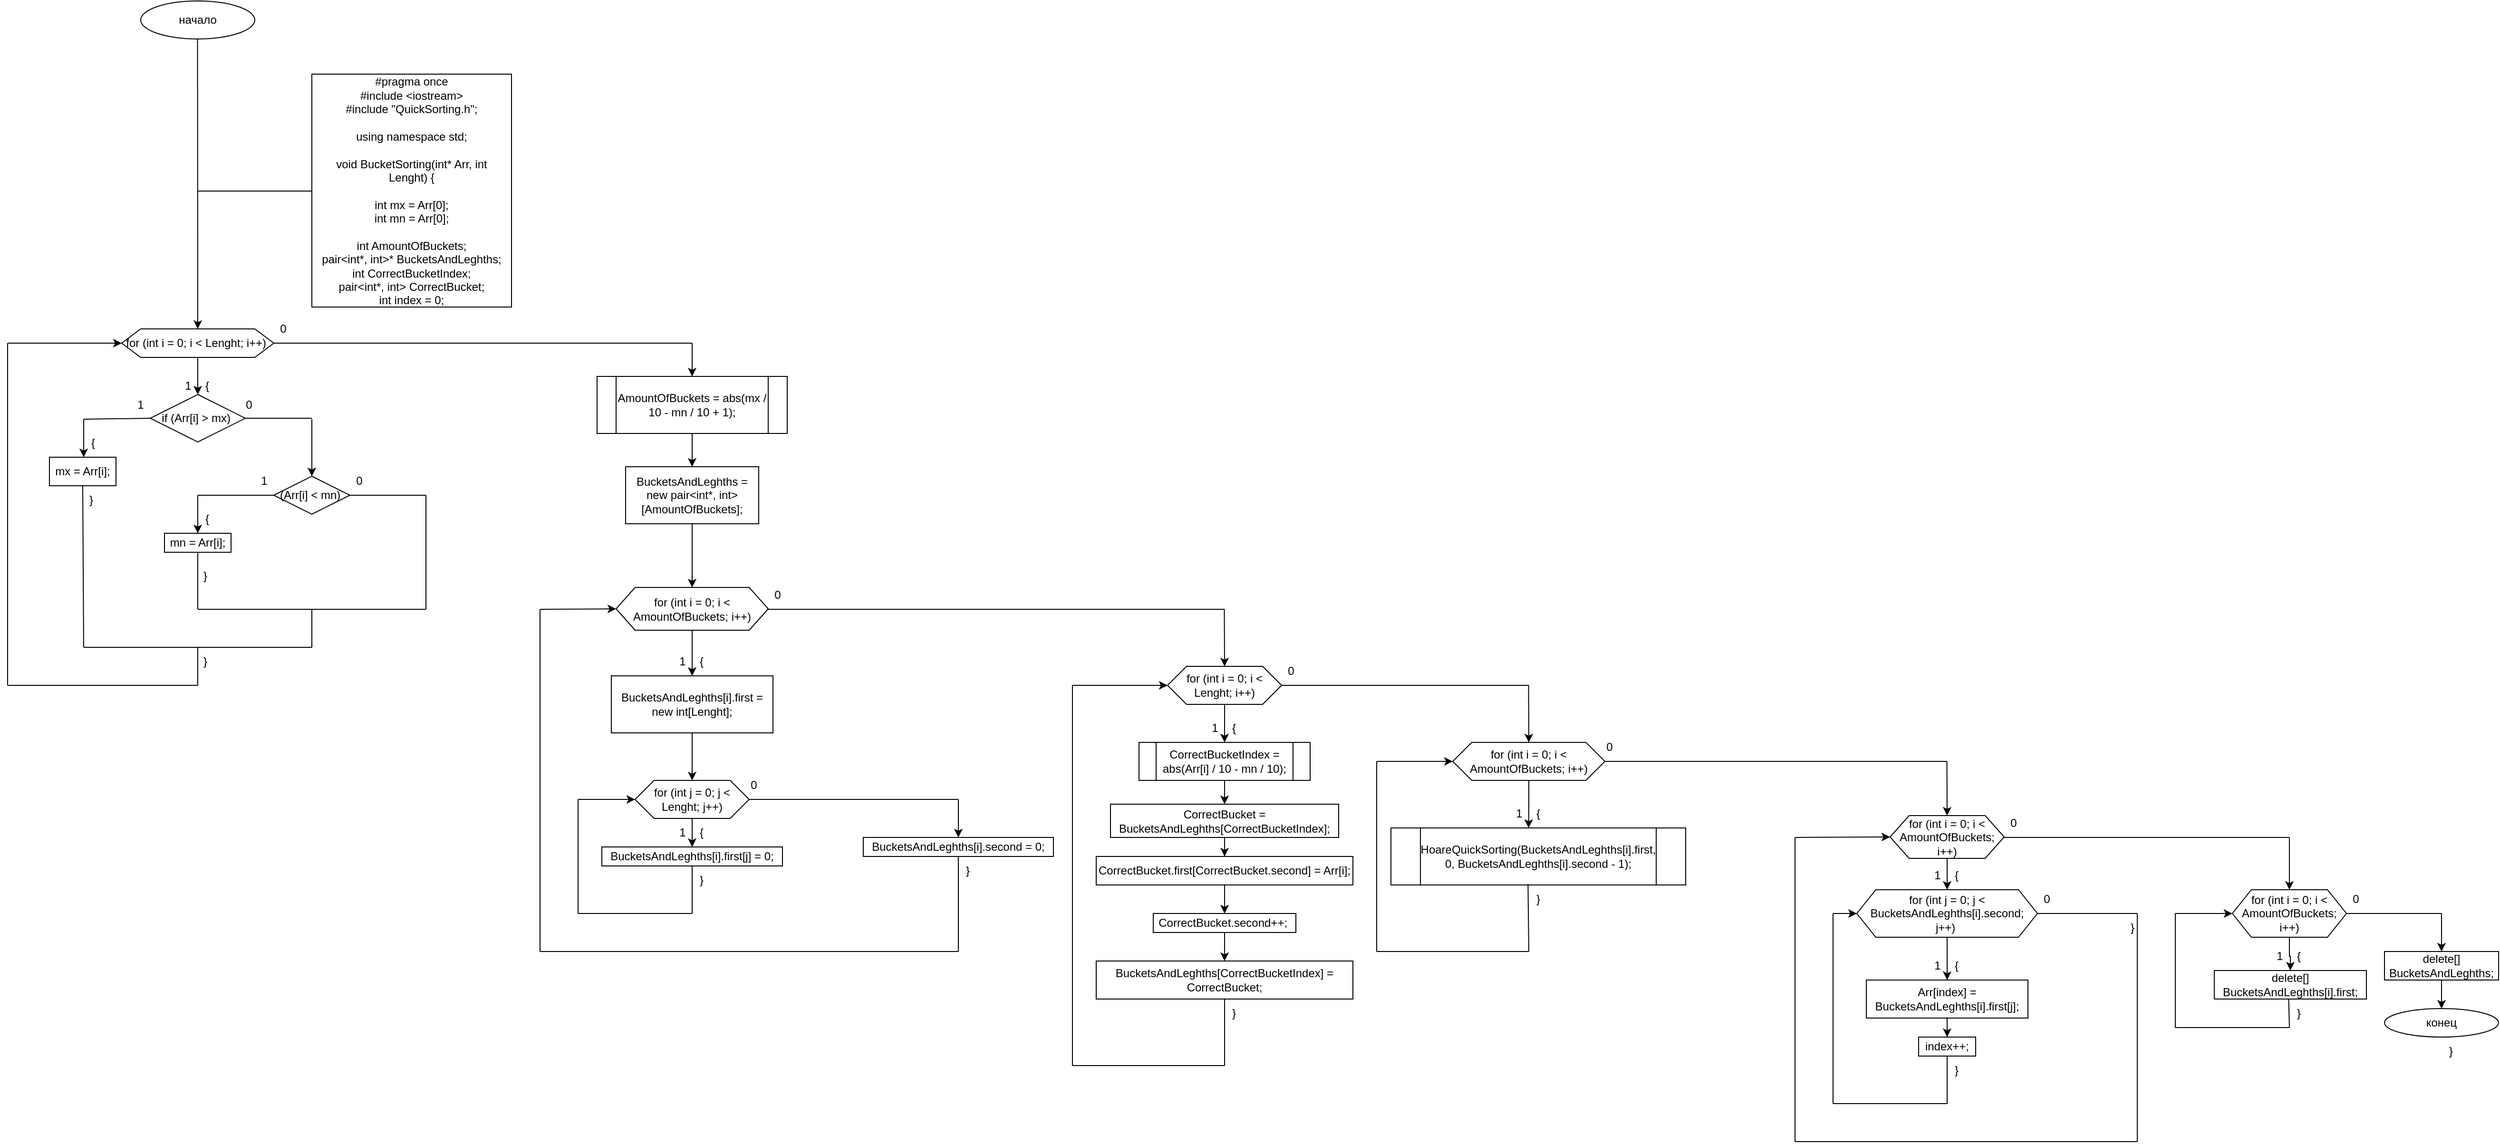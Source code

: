 <mxfile version="24.0.4" type="device">
  <diagram name="Страница — 1" id="eAEhSKOZmVu0QQBtngn9">
    <mxGraphModel dx="1687" dy="993" grid="1" gridSize="10" guides="1" tooltips="1" connect="1" arrows="1" fold="1" page="1" pageScale="1" pageWidth="827" pageHeight="1169" math="0" shadow="0">
      <root>
        <mxCell id="0" />
        <mxCell id="1" parent="0" />
        <mxCell id="H-Uxaujs8YJfxCwx9NnW-1" value="начало" style="ellipse;whiteSpace=wrap;html=1;" vertex="1" parent="1">
          <mxGeometry x="300" width="120" height="40" as="geometry" />
        </mxCell>
        <mxCell id="H-Uxaujs8YJfxCwx9NnW-2" value="" style="endArrow=classic;html=1;rounded=0;entryX=0.5;entryY=0;entryDx=0;entryDy=0;" edge="1" parent="1" target="H-Uxaujs8YJfxCwx9NnW-5">
          <mxGeometry width="50" height="50" relative="1" as="geometry">
            <mxPoint x="359.76" y="40" as="sourcePoint" />
            <mxPoint x="360" y="360" as="targetPoint" />
          </mxGeometry>
        </mxCell>
        <mxCell id="H-Uxaujs8YJfxCwx9NnW-3" value="" style="endArrow=none;html=1;rounded=0;" edge="1" parent="1">
          <mxGeometry width="50" height="50" relative="1" as="geometry">
            <mxPoint x="360" y="200" as="sourcePoint" />
            <mxPoint x="480" y="200" as="targetPoint" />
          </mxGeometry>
        </mxCell>
        <mxCell id="H-Uxaujs8YJfxCwx9NnW-4" value="&lt;div&gt;#pragma once&lt;/div&gt;&lt;div&gt;#include &amp;lt;iostream&amp;gt;&lt;/div&gt;&lt;div&gt;#include &quot;QuickSorting.h&quot;;&lt;/div&gt;&lt;div&gt;&lt;br&gt;&lt;/div&gt;&lt;div&gt;using namespace std;&lt;/div&gt;&lt;div&gt;&lt;br&gt;&lt;/div&gt;&lt;div&gt;&lt;div&gt;void BucketSorting(int* Arr, int Lenght)&amp;nbsp;&lt;span style=&quot;background-color: initial;&quot;&gt;{&lt;/span&gt;&lt;/div&gt;&lt;/div&gt;&lt;div&gt;&lt;span style=&quot;background-color: initial;&quot;&gt;&lt;br&gt;&lt;/span&gt;&lt;/div&gt;&lt;div&gt;&lt;div&gt;int mx = Arr[0];&lt;/div&gt;&lt;div&gt;&lt;span style=&quot;white-space: normal;&quot;&gt;int mn = Arr[0];&lt;/span&gt;&lt;/div&gt;&lt;/div&gt;&lt;div&gt;&lt;span style=&quot;white-space: normal;&quot;&gt;&lt;br&gt;&lt;/span&gt;&lt;/div&gt;&lt;div&gt;int AmountOfBuckets;&lt;br&gt;&lt;/div&gt;&lt;div&gt;pair&amp;lt;int*, int&amp;gt;* BucketsAndLeghths;&lt;br&gt;&lt;/div&gt;&lt;div&gt;int CorrectBucketIndex;&lt;br&gt;&lt;/div&gt;&lt;div&gt;pair&amp;lt;int*, int&amp;gt; CorrectBucket;&lt;br&gt;&lt;/div&gt;&lt;div&gt;int index = 0;&lt;br&gt;&lt;/div&gt;" style="rounded=0;whiteSpace=wrap;html=1;" vertex="1" parent="1">
          <mxGeometry x="480" y="77" width="210" height="245" as="geometry" />
        </mxCell>
        <mxCell id="H-Uxaujs8YJfxCwx9NnW-7" style="edgeStyle=orthogonalEdgeStyle;rounded=0;orthogonalLoop=1;jettySize=auto;html=1;entryX=0.5;entryY=0;entryDx=0;entryDy=0;" edge="1" parent="1" source="H-Uxaujs8YJfxCwx9NnW-5" target="H-Uxaujs8YJfxCwx9NnW-6">
          <mxGeometry relative="1" as="geometry" />
        </mxCell>
        <mxCell id="H-Uxaujs8YJfxCwx9NnW-5" value="for (int i = 0; i &amp;lt; Lenght; i++)&amp;nbsp;" style="shape=hexagon;perimeter=hexagonPerimeter2;whiteSpace=wrap;html=1;fixedSize=1;" vertex="1" parent="1">
          <mxGeometry x="280" y="345" width="160" height="30" as="geometry" />
        </mxCell>
        <mxCell id="H-Uxaujs8YJfxCwx9NnW-6" value="if (Arr[i] &amp;gt; mx)&amp;nbsp;" style="rhombus;whiteSpace=wrap;html=1;" vertex="1" parent="1">
          <mxGeometry x="310" y="414" width="100" height="50" as="geometry" />
        </mxCell>
        <mxCell id="H-Uxaujs8YJfxCwx9NnW-8" value="" style="endArrow=none;html=1;rounded=0;entryX=0;entryY=0.5;entryDx=0;entryDy=0;" edge="1" parent="1" target="H-Uxaujs8YJfxCwx9NnW-6">
          <mxGeometry width="50" height="50" relative="1" as="geometry">
            <mxPoint x="240" y="440" as="sourcePoint" />
            <mxPoint x="290" y="390" as="targetPoint" />
          </mxGeometry>
        </mxCell>
        <mxCell id="H-Uxaujs8YJfxCwx9NnW-9" value="1" style="text;html=1;align=center;verticalAlign=middle;whiteSpace=wrap;rounded=0;" vertex="1" parent="1">
          <mxGeometry x="290" y="410" width="20" height="30" as="geometry" />
        </mxCell>
        <mxCell id="H-Uxaujs8YJfxCwx9NnW-10" value="" style="endArrow=classic;html=1;rounded=0;" edge="1" parent="1">
          <mxGeometry width="50" height="50" relative="1" as="geometry">
            <mxPoint x="240" y="440" as="sourcePoint" />
            <mxPoint x="240" y="480" as="targetPoint" />
          </mxGeometry>
        </mxCell>
        <mxCell id="H-Uxaujs8YJfxCwx9NnW-11" value="mx = Arr[i];" style="rounded=0;whiteSpace=wrap;html=1;" vertex="1" parent="1">
          <mxGeometry x="204" y="480" width="70" height="30" as="geometry" />
        </mxCell>
        <mxCell id="H-Uxaujs8YJfxCwx9NnW-13" value="1" style="text;html=1;align=center;verticalAlign=middle;whiteSpace=wrap;rounded=0;" vertex="1" parent="1">
          <mxGeometry x="340" y="390" width="20" height="30" as="geometry" />
        </mxCell>
        <mxCell id="H-Uxaujs8YJfxCwx9NnW-14" value="{" style="text;html=1;align=center;verticalAlign=middle;whiteSpace=wrap;rounded=0;" vertex="1" parent="1">
          <mxGeometry x="360" y="390" width="20" height="30" as="geometry" />
        </mxCell>
        <mxCell id="H-Uxaujs8YJfxCwx9NnW-15" value="" style="endArrow=none;html=1;rounded=0;" edge="1" parent="1">
          <mxGeometry width="50" height="50" relative="1" as="geometry">
            <mxPoint x="410" y="439" as="sourcePoint" />
            <mxPoint x="480" y="439" as="targetPoint" />
          </mxGeometry>
        </mxCell>
        <mxCell id="H-Uxaujs8YJfxCwx9NnW-16" value="0" style="text;html=1;align=center;verticalAlign=middle;whiteSpace=wrap;rounded=0;" vertex="1" parent="1">
          <mxGeometry x="404" y="410" width="20" height="30" as="geometry" />
        </mxCell>
        <mxCell id="H-Uxaujs8YJfxCwx9NnW-17" value="" style="endArrow=classic;html=1;rounded=0;entryX=0.5;entryY=0;entryDx=0;entryDy=0;" edge="1" parent="1" target="H-Uxaujs8YJfxCwx9NnW-18">
          <mxGeometry width="50" height="50" relative="1" as="geometry">
            <mxPoint x="480" y="440" as="sourcePoint" />
            <mxPoint x="480" y="480" as="targetPoint" />
          </mxGeometry>
        </mxCell>
        <mxCell id="H-Uxaujs8YJfxCwx9NnW-18" value="(Arr[i] &amp;lt; mn)&amp;nbsp;" style="rhombus;whiteSpace=wrap;html=1;" vertex="1" parent="1">
          <mxGeometry x="440" y="500" width="80" height="40" as="geometry" />
        </mxCell>
        <mxCell id="H-Uxaujs8YJfxCwx9NnW-19" value="" style="endArrow=none;html=1;rounded=0;entryX=0;entryY=0.5;entryDx=0;entryDy=0;" edge="1" parent="1" target="H-Uxaujs8YJfxCwx9NnW-18">
          <mxGeometry width="50" height="50" relative="1" as="geometry">
            <mxPoint x="360" y="520" as="sourcePoint" />
            <mxPoint x="410" y="470" as="targetPoint" />
          </mxGeometry>
        </mxCell>
        <mxCell id="H-Uxaujs8YJfxCwx9NnW-20" value="1" style="text;html=1;align=center;verticalAlign=middle;whiteSpace=wrap;rounded=0;" vertex="1" parent="1">
          <mxGeometry x="420" y="490" width="20" height="30" as="geometry" />
        </mxCell>
        <mxCell id="H-Uxaujs8YJfxCwx9NnW-21" value="" style="endArrow=classic;html=1;rounded=0;" edge="1" parent="1">
          <mxGeometry width="50" height="50" relative="1" as="geometry">
            <mxPoint x="360" y="520" as="sourcePoint" />
            <mxPoint x="360" y="560" as="targetPoint" />
          </mxGeometry>
        </mxCell>
        <mxCell id="H-Uxaujs8YJfxCwx9NnW-22" value="mn = Arr[i];" style="rounded=0;whiteSpace=wrap;html=1;" vertex="1" parent="1">
          <mxGeometry x="325" y="560" width="70" height="20" as="geometry" />
        </mxCell>
        <mxCell id="H-Uxaujs8YJfxCwx9NnW-23" value="" style="endArrow=none;html=1;rounded=0;" edge="1" parent="1">
          <mxGeometry width="50" height="50" relative="1" as="geometry">
            <mxPoint x="520" y="520" as="sourcePoint" />
            <mxPoint x="600" y="520" as="targetPoint" />
          </mxGeometry>
        </mxCell>
        <mxCell id="H-Uxaujs8YJfxCwx9NnW-24" value="0" style="text;html=1;align=center;verticalAlign=middle;whiteSpace=wrap;rounded=0;" vertex="1" parent="1">
          <mxGeometry x="520" y="490" width="20" height="30" as="geometry" />
        </mxCell>
        <mxCell id="H-Uxaujs8YJfxCwx9NnW-26" value="" style="endArrow=none;html=1;rounded=0;entryX=0.5;entryY=1;entryDx=0;entryDy=0;" edge="1" parent="1" target="H-Uxaujs8YJfxCwx9NnW-22">
          <mxGeometry width="50" height="50" relative="1" as="geometry">
            <mxPoint x="360" y="640" as="sourcePoint" />
            <mxPoint x="410" y="590" as="targetPoint" />
          </mxGeometry>
        </mxCell>
        <mxCell id="H-Uxaujs8YJfxCwx9NnW-27" value="" style="endArrow=none;html=1;rounded=0;" edge="1" parent="1">
          <mxGeometry width="50" height="50" relative="1" as="geometry">
            <mxPoint x="600" y="640" as="sourcePoint" />
            <mxPoint x="600" y="520" as="targetPoint" />
          </mxGeometry>
        </mxCell>
        <mxCell id="H-Uxaujs8YJfxCwx9NnW-28" value="" style="endArrow=none;html=1;rounded=0;" edge="1" parent="1">
          <mxGeometry width="50" height="50" relative="1" as="geometry">
            <mxPoint x="360" y="640" as="sourcePoint" />
            <mxPoint x="600" y="640" as="targetPoint" />
          </mxGeometry>
        </mxCell>
        <mxCell id="H-Uxaujs8YJfxCwx9NnW-29" value="{" style="text;html=1;align=center;verticalAlign=middle;whiteSpace=wrap;rounded=0;" vertex="1" parent="1">
          <mxGeometry x="360" y="530" width="20" height="30" as="geometry" />
        </mxCell>
        <mxCell id="H-Uxaujs8YJfxCwx9NnW-30" value="}" style="text;html=1;align=center;verticalAlign=middle;whiteSpace=wrap;rounded=0;" vertex="1" parent="1">
          <mxGeometry x="360" y="590" width="16" height="30" as="geometry" />
        </mxCell>
        <mxCell id="H-Uxaujs8YJfxCwx9NnW-31" value="" style="endArrow=none;html=1;rounded=0;" edge="1" parent="1">
          <mxGeometry width="50" height="50" relative="1" as="geometry">
            <mxPoint x="480" y="680" as="sourcePoint" />
            <mxPoint x="480" y="640" as="targetPoint" />
          </mxGeometry>
        </mxCell>
        <mxCell id="H-Uxaujs8YJfxCwx9NnW-32" value="" style="endArrow=none;html=1;rounded=0;entryX=0.5;entryY=1;entryDx=0;entryDy=0;" edge="1" parent="1" target="H-Uxaujs8YJfxCwx9NnW-11">
          <mxGeometry width="50" height="50" relative="1" as="geometry">
            <mxPoint x="240" y="680" as="sourcePoint" />
            <mxPoint x="290" y="630" as="targetPoint" />
          </mxGeometry>
        </mxCell>
        <mxCell id="H-Uxaujs8YJfxCwx9NnW-33" value="{" style="text;html=1;align=center;verticalAlign=middle;whiteSpace=wrap;rounded=0;" vertex="1" parent="1">
          <mxGeometry x="240" y="450" width="20" height="30" as="geometry" />
        </mxCell>
        <mxCell id="H-Uxaujs8YJfxCwx9NnW-34" value="}" style="text;html=1;align=center;verticalAlign=middle;whiteSpace=wrap;rounded=0;" vertex="1" parent="1">
          <mxGeometry x="240" y="510" width="16" height="30" as="geometry" />
        </mxCell>
        <mxCell id="H-Uxaujs8YJfxCwx9NnW-35" value="" style="endArrow=none;html=1;rounded=0;" edge="1" parent="1">
          <mxGeometry width="50" height="50" relative="1" as="geometry">
            <mxPoint x="240" y="680" as="sourcePoint" />
            <mxPoint x="480" y="680" as="targetPoint" />
          </mxGeometry>
        </mxCell>
        <mxCell id="H-Uxaujs8YJfxCwx9NnW-36" value="" style="endArrow=none;html=1;rounded=0;" edge="1" parent="1">
          <mxGeometry width="50" height="50" relative="1" as="geometry">
            <mxPoint x="360" y="720" as="sourcePoint" />
            <mxPoint x="360" y="680" as="targetPoint" />
          </mxGeometry>
        </mxCell>
        <mxCell id="H-Uxaujs8YJfxCwx9NnW-37" value="" style="endArrow=none;html=1;rounded=0;" edge="1" parent="1">
          <mxGeometry width="50" height="50" relative="1" as="geometry">
            <mxPoint x="160" y="720" as="sourcePoint" />
            <mxPoint x="360" y="720" as="targetPoint" />
          </mxGeometry>
        </mxCell>
        <mxCell id="H-Uxaujs8YJfxCwx9NnW-38" value="}" style="text;html=1;align=center;verticalAlign=middle;whiteSpace=wrap;rounded=0;" vertex="1" parent="1">
          <mxGeometry x="360" y="680" width="16" height="30" as="geometry" />
        </mxCell>
        <mxCell id="H-Uxaujs8YJfxCwx9NnW-39" value="" style="endArrow=none;html=1;rounded=0;" edge="1" parent="1">
          <mxGeometry width="50" height="50" relative="1" as="geometry">
            <mxPoint x="160" y="720" as="sourcePoint" />
            <mxPoint x="160" y="360" as="targetPoint" />
          </mxGeometry>
        </mxCell>
        <mxCell id="H-Uxaujs8YJfxCwx9NnW-40" value="" style="endArrow=classic;html=1;rounded=0;entryX=0;entryY=0.5;entryDx=0;entryDy=0;" edge="1" parent="1" target="H-Uxaujs8YJfxCwx9NnW-5">
          <mxGeometry width="50" height="50" relative="1" as="geometry">
            <mxPoint x="160" y="360" as="sourcePoint" />
            <mxPoint x="210" y="310" as="targetPoint" />
          </mxGeometry>
        </mxCell>
        <mxCell id="H-Uxaujs8YJfxCwx9NnW-41" value="" style="endArrow=none;html=1;rounded=0;" edge="1" parent="1">
          <mxGeometry width="50" height="50" relative="1" as="geometry">
            <mxPoint x="440" y="360" as="sourcePoint" />
            <mxPoint x="880" y="360" as="targetPoint" />
          </mxGeometry>
        </mxCell>
        <mxCell id="H-Uxaujs8YJfxCwx9NnW-42" value="0" style="text;html=1;align=center;verticalAlign=middle;whiteSpace=wrap;rounded=0;" vertex="1" parent="1">
          <mxGeometry x="440" y="330" width="20" height="30" as="geometry" />
        </mxCell>
        <mxCell id="H-Uxaujs8YJfxCwx9NnW-43" value="" style="endArrow=classic;html=1;rounded=0;entryX=0.5;entryY=0;entryDx=0;entryDy=0;" edge="1" parent="1" target="H-Uxaujs8YJfxCwx9NnW-44">
          <mxGeometry width="50" height="50" relative="1" as="geometry">
            <mxPoint x="880" y="360" as="sourcePoint" />
            <mxPoint x="720" y="400" as="targetPoint" />
          </mxGeometry>
        </mxCell>
        <mxCell id="H-Uxaujs8YJfxCwx9NnW-46" style="edgeStyle=orthogonalEdgeStyle;rounded=0;orthogonalLoop=1;jettySize=auto;html=1;entryX=0.5;entryY=0;entryDx=0;entryDy=0;" edge="1" parent="1" source="H-Uxaujs8YJfxCwx9NnW-44" target="H-Uxaujs8YJfxCwx9NnW-45">
          <mxGeometry relative="1" as="geometry" />
        </mxCell>
        <mxCell id="H-Uxaujs8YJfxCwx9NnW-44" value="AmountOfBuckets = abs(mx / 10 - mn / 10 + 1);" style="shape=process;whiteSpace=wrap;html=1;backgroundOutline=1;" vertex="1" parent="1">
          <mxGeometry x="780" y="395" width="200" height="60" as="geometry" />
        </mxCell>
        <mxCell id="H-Uxaujs8YJfxCwx9NnW-48" style="edgeStyle=orthogonalEdgeStyle;rounded=0;orthogonalLoop=1;jettySize=auto;html=1;entryX=0.5;entryY=0;entryDx=0;entryDy=0;" edge="1" parent="1" source="H-Uxaujs8YJfxCwx9NnW-45" target="H-Uxaujs8YJfxCwx9NnW-47">
          <mxGeometry relative="1" as="geometry" />
        </mxCell>
        <mxCell id="H-Uxaujs8YJfxCwx9NnW-45" value="BucketsAndLeghths = new pair&amp;lt;int*, int&amp;gt;[AmountOfBuckets];" style="rounded=0;whiteSpace=wrap;html=1;" vertex="1" parent="1">
          <mxGeometry x="810" y="490" width="140" height="60" as="geometry" />
        </mxCell>
        <mxCell id="H-Uxaujs8YJfxCwx9NnW-51" style="edgeStyle=orthogonalEdgeStyle;rounded=0;orthogonalLoop=1;jettySize=auto;html=1;entryX=0.5;entryY=0;entryDx=0;entryDy=0;" edge="1" parent="1" source="H-Uxaujs8YJfxCwx9NnW-47" target="H-Uxaujs8YJfxCwx9NnW-50">
          <mxGeometry relative="1" as="geometry" />
        </mxCell>
        <mxCell id="H-Uxaujs8YJfxCwx9NnW-47" value="for (int i = 0; i &amp;lt; AmountOfBuckets; i++)" style="shape=hexagon;perimeter=hexagonPerimeter2;whiteSpace=wrap;html=1;fixedSize=1;" vertex="1" parent="1">
          <mxGeometry x="800" y="617" width="160" height="45" as="geometry" />
        </mxCell>
        <mxCell id="H-Uxaujs8YJfxCwx9NnW-55" style="edgeStyle=orthogonalEdgeStyle;rounded=0;orthogonalLoop=1;jettySize=auto;html=1;entryX=0.5;entryY=0;entryDx=0;entryDy=0;" edge="1" parent="1" source="H-Uxaujs8YJfxCwx9NnW-50" target="H-Uxaujs8YJfxCwx9NnW-54">
          <mxGeometry relative="1" as="geometry" />
        </mxCell>
        <mxCell id="H-Uxaujs8YJfxCwx9NnW-50" value="BucketsAndLeghths[i].first = new int[Lenght];" style="rounded=0;whiteSpace=wrap;html=1;" vertex="1" parent="1">
          <mxGeometry x="795" y="710" width="170" height="60" as="geometry" />
        </mxCell>
        <mxCell id="H-Uxaujs8YJfxCwx9NnW-52" value="1" style="text;html=1;align=center;verticalAlign=middle;whiteSpace=wrap;rounded=0;" vertex="1" parent="1">
          <mxGeometry x="860" y="680" width="20" height="30" as="geometry" />
        </mxCell>
        <mxCell id="H-Uxaujs8YJfxCwx9NnW-53" value="{" style="text;html=1;align=center;verticalAlign=middle;whiteSpace=wrap;rounded=0;" vertex="1" parent="1">
          <mxGeometry x="880" y="680" width="20" height="30" as="geometry" />
        </mxCell>
        <mxCell id="H-Uxaujs8YJfxCwx9NnW-57" style="edgeStyle=orthogonalEdgeStyle;rounded=0;orthogonalLoop=1;jettySize=auto;html=1;entryX=0.5;entryY=0;entryDx=0;entryDy=0;" edge="1" parent="1" source="H-Uxaujs8YJfxCwx9NnW-54" target="H-Uxaujs8YJfxCwx9NnW-56">
          <mxGeometry relative="1" as="geometry" />
        </mxCell>
        <mxCell id="H-Uxaujs8YJfxCwx9NnW-54" value="for (int j = 0; j &amp;lt; Lenght; j++)" style="shape=hexagon;perimeter=hexagonPerimeter2;whiteSpace=wrap;html=1;fixedSize=1;" vertex="1" parent="1">
          <mxGeometry x="820" y="820" width="120" height="40" as="geometry" />
        </mxCell>
        <mxCell id="H-Uxaujs8YJfxCwx9NnW-56" value="BucketsAndLeghths[i].first[j] = 0;" style="rounded=0;whiteSpace=wrap;html=1;" vertex="1" parent="1">
          <mxGeometry x="785" y="890" width="190" height="20" as="geometry" />
        </mxCell>
        <mxCell id="H-Uxaujs8YJfxCwx9NnW-58" value="1" style="text;html=1;align=center;verticalAlign=middle;whiteSpace=wrap;rounded=0;" vertex="1" parent="1">
          <mxGeometry x="860" y="860" width="20" height="30" as="geometry" />
        </mxCell>
        <mxCell id="H-Uxaujs8YJfxCwx9NnW-59" value="{" style="text;html=1;align=center;verticalAlign=middle;whiteSpace=wrap;rounded=0;" vertex="1" parent="1">
          <mxGeometry x="880" y="860" width="20" height="30" as="geometry" />
        </mxCell>
        <mxCell id="H-Uxaujs8YJfxCwx9NnW-60" value="" style="endArrow=none;html=1;rounded=0;entryX=0.5;entryY=1;entryDx=0;entryDy=0;" edge="1" parent="1" target="H-Uxaujs8YJfxCwx9NnW-56">
          <mxGeometry width="50" height="50" relative="1" as="geometry">
            <mxPoint x="880" y="960" as="sourcePoint" />
            <mxPoint x="930" y="910" as="targetPoint" />
          </mxGeometry>
        </mxCell>
        <mxCell id="H-Uxaujs8YJfxCwx9NnW-61" value="" style="endArrow=none;html=1;rounded=0;" edge="1" parent="1">
          <mxGeometry width="50" height="50" relative="1" as="geometry">
            <mxPoint x="760" y="960" as="sourcePoint" />
            <mxPoint x="880" y="960" as="targetPoint" />
          </mxGeometry>
        </mxCell>
        <mxCell id="H-Uxaujs8YJfxCwx9NnW-62" value="" style="endArrow=none;html=1;rounded=0;" edge="1" parent="1">
          <mxGeometry width="50" height="50" relative="1" as="geometry">
            <mxPoint x="760" y="960" as="sourcePoint" />
            <mxPoint x="760" y="840" as="targetPoint" />
          </mxGeometry>
        </mxCell>
        <mxCell id="H-Uxaujs8YJfxCwx9NnW-63" value="" style="endArrow=classic;html=1;rounded=0;entryX=0;entryY=0.5;entryDx=0;entryDy=0;" edge="1" parent="1" target="H-Uxaujs8YJfxCwx9NnW-54">
          <mxGeometry width="50" height="50" relative="1" as="geometry">
            <mxPoint x="760" y="840" as="sourcePoint" />
            <mxPoint x="810" y="790" as="targetPoint" />
          </mxGeometry>
        </mxCell>
        <mxCell id="H-Uxaujs8YJfxCwx9NnW-64" value="" style="endArrow=none;html=1;rounded=0;" edge="1" parent="1">
          <mxGeometry width="50" height="50" relative="1" as="geometry">
            <mxPoint x="940" y="840" as="sourcePoint" />
            <mxPoint x="1160" y="840" as="targetPoint" />
          </mxGeometry>
        </mxCell>
        <mxCell id="H-Uxaujs8YJfxCwx9NnW-65" value="0" style="text;html=1;align=center;verticalAlign=middle;whiteSpace=wrap;rounded=0;" vertex="1" parent="1">
          <mxGeometry x="940" y="810" width="10" height="30" as="geometry" />
        </mxCell>
        <mxCell id="H-Uxaujs8YJfxCwx9NnW-66" value="" style="endArrow=classic;html=1;rounded=0;entryX=0.5;entryY=0;entryDx=0;entryDy=0;" edge="1" parent="1" target="H-Uxaujs8YJfxCwx9NnW-67">
          <mxGeometry width="50" height="50" relative="1" as="geometry">
            <mxPoint x="1160" y="840" as="sourcePoint" />
            <mxPoint x="1160" y="880" as="targetPoint" />
          </mxGeometry>
        </mxCell>
        <mxCell id="H-Uxaujs8YJfxCwx9NnW-67" value="BucketsAndLeghths[i].second = 0;" style="rounded=0;whiteSpace=wrap;html=1;" vertex="1" parent="1">
          <mxGeometry x="1060" y="880" width="200" height="20" as="geometry" />
        </mxCell>
        <mxCell id="H-Uxaujs8YJfxCwx9NnW-68" value="" style="endArrow=none;html=1;rounded=0;entryX=0.5;entryY=1;entryDx=0;entryDy=0;" edge="1" parent="1" target="H-Uxaujs8YJfxCwx9NnW-67">
          <mxGeometry width="50" height="50" relative="1" as="geometry">
            <mxPoint x="1160" y="1000" as="sourcePoint" />
            <mxPoint x="1210" y="950" as="targetPoint" />
          </mxGeometry>
        </mxCell>
        <mxCell id="H-Uxaujs8YJfxCwx9NnW-69" value="}" style="text;html=1;align=center;verticalAlign=middle;whiteSpace=wrap;rounded=0;" vertex="1" parent="1">
          <mxGeometry x="1160" y="900" width="20" height="30" as="geometry" />
        </mxCell>
        <mxCell id="H-Uxaujs8YJfxCwx9NnW-70" value="" style="endArrow=none;html=1;rounded=0;" edge="1" parent="1">
          <mxGeometry width="50" height="50" relative="1" as="geometry">
            <mxPoint x="720" y="1000" as="sourcePoint" />
            <mxPoint x="1160" y="1000" as="targetPoint" />
          </mxGeometry>
        </mxCell>
        <mxCell id="H-Uxaujs8YJfxCwx9NnW-71" value="}" style="text;html=1;align=center;verticalAlign=middle;whiteSpace=wrap;rounded=0;" vertex="1" parent="1">
          <mxGeometry x="880" y="910" width="20" height="30" as="geometry" />
        </mxCell>
        <mxCell id="H-Uxaujs8YJfxCwx9NnW-72" value="" style="endArrow=none;html=1;rounded=0;" edge="1" parent="1">
          <mxGeometry width="50" height="50" relative="1" as="geometry">
            <mxPoint x="720" y="1000" as="sourcePoint" />
            <mxPoint x="720" y="640" as="targetPoint" />
          </mxGeometry>
        </mxCell>
        <mxCell id="H-Uxaujs8YJfxCwx9NnW-73" value="" style="endArrow=classic;html=1;rounded=0;entryX=0;entryY=0.5;entryDx=0;entryDy=0;" edge="1" parent="1" target="H-Uxaujs8YJfxCwx9NnW-47">
          <mxGeometry width="50" height="50" relative="1" as="geometry">
            <mxPoint x="720" y="640" as="sourcePoint" />
            <mxPoint x="770" y="590" as="targetPoint" />
          </mxGeometry>
        </mxCell>
        <mxCell id="H-Uxaujs8YJfxCwx9NnW-74" value="" style="endArrow=none;html=1;rounded=0;" edge="1" parent="1">
          <mxGeometry width="50" height="50" relative="1" as="geometry">
            <mxPoint x="960" y="640" as="sourcePoint" />
            <mxPoint x="1440" y="640" as="targetPoint" />
          </mxGeometry>
        </mxCell>
        <mxCell id="H-Uxaujs8YJfxCwx9NnW-75" value="0" style="text;html=1;align=center;verticalAlign=middle;whiteSpace=wrap;rounded=0;" vertex="1" parent="1">
          <mxGeometry x="960" y="610" width="20" height="30" as="geometry" />
        </mxCell>
        <mxCell id="H-Uxaujs8YJfxCwx9NnW-80" style="edgeStyle=orthogonalEdgeStyle;rounded=0;orthogonalLoop=1;jettySize=auto;html=1;entryX=0.5;entryY=0;entryDx=0;entryDy=0;" edge="1" parent="1" source="H-Uxaujs8YJfxCwx9NnW-76" target="H-Uxaujs8YJfxCwx9NnW-79">
          <mxGeometry relative="1" as="geometry" />
        </mxCell>
        <mxCell id="H-Uxaujs8YJfxCwx9NnW-76" value="for (int i = 0; i &amp;lt; Lenght; i++)" style="shape=hexagon;perimeter=hexagonPerimeter2;whiteSpace=wrap;html=1;fixedSize=1;" vertex="1" parent="1">
          <mxGeometry x="1380" y="700" width="120" height="40" as="geometry" />
        </mxCell>
        <mxCell id="H-Uxaujs8YJfxCwx9NnW-77" value="" style="endArrow=classic;html=1;rounded=0;entryX=0.5;entryY=0;entryDx=0;entryDy=0;" edge="1" parent="1" target="H-Uxaujs8YJfxCwx9NnW-76">
          <mxGeometry width="50" height="50" relative="1" as="geometry">
            <mxPoint x="1439.76" y="640" as="sourcePoint" />
            <mxPoint x="1439.76" y="710" as="targetPoint" />
          </mxGeometry>
        </mxCell>
        <mxCell id="H-Uxaujs8YJfxCwx9NnW-84" style="edgeStyle=orthogonalEdgeStyle;rounded=0;orthogonalLoop=1;jettySize=auto;html=1;entryX=0.5;entryY=0;entryDx=0;entryDy=0;" edge="1" parent="1" source="H-Uxaujs8YJfxCwx9NnW-79" target="H-Uxaujs8YJfxCwx9NnW-83">
          <mxGeometry relative="1" as="geometry" />
        </mxCell>
        <mxCell id="H-Uxaujs8YJfxCwx9NnW-79" value="CorrectBucketIndex = abs(Arr[i] / 10 - mn / 10);" style="shape=process;whiteSpace=wrap;html=1;backgroundOutline=1;" vertex="1" parent="1">
          <mxGeometry x="1350" y="780" width="180" height="40" as="geometry" />
        </mxCell>
        <mxCell id="H-Uxaujs8YJfxCwx9NnW-81" value="1" style="text;html=1;align=center;verticalAlign=middle;whiteSpace=wrap;rounded=0;" vertex="1" parent="1">
          <mxGeometry x="1420" y="750" width="20" height="30" as="geometry" />
        </mxCell>
        <mxCell id="H-Uxaujs8YJfxCwx9NnW-82" value="{" style="text;html=1;align=center;verticalAlign=middle;whiteSpace=wrap;rounded=0;" vertex="1" parent="1">
          <mxGeometry x="1440" y="750" width="20" height="30" as="geometry" />
        </mxCell>
        <mxCell id="H-Uxaujs8YJfxCwx9NnW-86" style="edgeStyle=orthogonalEdgeStyle;rounded=0;orthogonalLoop=1;jettySize=auto;html=1;entryX=0.5;entryY=0;entryDx=0;entryDy=0;" edge="1" parent="1" source="H-Uxaujs8YJfxCwx9NnW-83" target="H-Uxaujs8YJfxCwx9NnW-85">
          <mxGeometry relative="1" as="geometry" />
        </mxCell>
        <mxCell id="H-Uxaujs8YJfxCwx9NnW-83" value="CorrectBucket = BucketsAndLeghths[CorrectBucketIndex];" style="rounded=0;whiteSpace=wrap;html=1;" vertex="1" parent="1">
          <mxGeometry x="1320" y="845" width="240" height="35" as="geometry" />
        </mxCell>
        <mxCell id="H-Uxaujs8YJfxCwx9NnW-88" style="edgeStyle=orthogonalEdgeStyle;rounded=0;orthogonalLoop=1;jettySize=auto;html=1;entryX=0.5;entryY=0;entryDx=0;entryDy=0;" edge="1" parent="1" source="H-Uxaujs8YJfxCwx9NnW-85" target="H-Uxaujs8YJfxCwx9NnW-87">
          <mxGeometry relative="1" as="geometry" />
        </mxCell>
        <mxCell id="H-Uxaujs8YJfxCwx9NnW-85" value="CorrectBucket.first[CorrectBucket.second] = Arr[i];" style="rounded=0;whiteSpace=wrap;html=1;" vertex="1" parent="1">
          <mxGeometry x="1305" y="900" width="270" height="30" as="geometry" />
        </mxCell>
        <mxCell id="H-Uxaujs8YJfxCwx9NnW-90" style="edgeStyle=orthogonalEdgeStyle;rounded=0;orthogonalLoop=1;jettySize=auto;html=1;entryX=0.5;entryY=0;entryDx=0;entryDy=0;" edge="1" parent="1" source="H-Uxaujs8YJfxCwx9NnW-87" target="H-Uxaujs8YJfxCwx9NnW-89">
          <mxGeometry relative="1" as="geometry" />
        </mxCell>
        <mxCell id="H-Uxaujs8YJfxCwx9NnW-87" value="CorrectBucket.second++;&amp;nbsp;" style="rounded=0;whiteSpace=wrap;html=1;" vertex="1" parent="1">
          <mxGeometry x="1365" y="960" width="150" height="20" as="geometry" />
        </mxCell>
        <mxCell id="H-Uxaujs8YJfxCwx9NnW-89" value="BucketsAndLeghths[CorrectBucketIndex] = CorrectBucket;" style="rounded=0;whiteSpace=wrap;html=1;" vertex="1" parent="1">
          <mxGeometry x="1305" y="1010" width="270" height="40" as="geometry" />
        </mxCell>
        <mxCell id="H-Uxaujs8YJfxCwx9NnW-91" value="" style="endArrow=none;html=1;rounded=0;entryX=0.5;entryY=1;entryDx=0;entryDy=0;" edge="1" parent="1" target="H-Uxaujs8YJfxCwx9NnW-89">
          <mxGeometry width="50" height="50" relative="1" as="geometry">
            <mxPoint x="1440" y="1120" as="sourcePoint" />
            <mxPoint x="1490" y="1070" as="targetPoint" />
          </mxGeometry>
        </mxCell>
        <mxCell id="H-Uxaujs8YJfxCwx9NnW-92" value="" style="endArrow=none;html=1;rounded=0;" edge="1" parent="1">
          <mxGeometry width="50" height="50" relative="1" as="geometry">
            <mxPoint x="1280" y="1120" as="sourcePoint" />
            <mxPoint x="1440" y="1120" as="targetPoint" />
          </mxGeometry>
        </mxCell>
        <mxCell id="H-Uxaujs8YJfxCwx9NnW-93" value="" style="endArrow=none;html=1;rounded=0;" edge="1" parent="1">
          <mxGeometry width="50" height="50" relative="1" as="geometry">
            <mxPoint x="1280" y="1120" as="sourcePoint" />
            <mxPoint x="1280" y="720" as="targetPoint" />
          </mxGeometry>
        </mxCell>
        <mxCell id="H-Uxaujs8YJfxCwx9NnW-94" value="" style="endArrow=classic;html=1;rounded=0;entryX=0;entryY=0.5;entryDx=0;entryDy=0;" edge="1" parent="1" target="H-Uxaujs8YJfxCwx9NnW-76">
          <mxGeometry width="50" height="50" relative="1" as="geometry">
            <mxPoint x="1280" y="720" as="sourcePoint" />
            <mxPoint x="1330" y="670" as="targetPoint" />
          </mxGeometry>
        </mxCell>
        <mxCell id="H-Uxaujs8YJfxCwx9NnW-95" value="}" style="text;html=1;align=center;verticalAlign=middle;whiteSpace=wrap;rounded=0;" vertex="1" parent="1">
          <mxGeometry x="1440" y="1050" width="20" height="30" as="geometry" />
        </mxCell>
        <mxCell id="H-Uxaujs8YJfxCwx9NnW-96" value="" style="endArrow=none;html=1;rounded=0;" edge="1" parent="1">
          <mxGeometry width="50" height="50" relative="1" as="geometry">
            <mxPoint x="1500" y="720" as="sourcePoint" />
            <mxPoint x="1760" y="720" as="targetPoint" />
          </mxGeometry>
        </mxCell>
        <mxCell id="H-Uxaujs8YJfxCwx9NnW-97" value="0" style="text;html=1;align=center;verticalAlign=middle;whiteSpace=wrap;rounded=0;" vertex="1" parent="1">
          <mxGeometry x="1500" y="690" width="20" height="30" as="geometry" />
        </mxCell>
        <mxCell id="H-Uxaujs8YJfxCwx9NnW-98" value="for (int i = 0; i &amp;lt; AmountOfBuckets; i++)" style="shape=hexagon;perimeter=hexagonPerimeter2;whiteSpace=wrap;html=1;fixedSize=1;" vertex="1" parent="1">
          <mxGeometry x="1680" y="780" width="160" height="40" as="geometry" />
        </mxCell>
        <mxCell id="H-Uxaujs8YJfxCwx9NnW-99" value="" style="endArrow=classic;html=1;rounded=0;entryX=0.5;entryY=0;entryDx=0;entryDy=0;" edge="1" parent="1" target="H-Uxaujs8YJfxCwx9NnW-98">
          <mxGeometry width="50" height="50" relative="1" as="geometry">
            <mxPoint x="1759.76" y="720" as="sourcePoint" />
            <mxPoint x="1759.76" y="770" as="targetPoint" />
          </mxGeometry>
        </mxCell>
        <mxCell id="H-Uxaujs8YJfxCwx9NnW-100" value="HoareQuickSorting(BucketsAndLeghths[i].first, 0, BucketsAndLeghths[i].second - 1);" style="shape=process;whiteSpace=wrap;html=1;backgroundOutline=1;" vertex="1" parent="1">
          <mxGeometry x="1615" y="870" width="310" height="60" as="geometry" />
        </mxCell>
        <mxCell id="H-Uxaujs8YJfxCwx9NnW-102" style="edgeStyle=orthogonalEdgeStyle;rounded=0;orthogonalLoop=1;jettySize=auto;html=1;entryX=0.467;entryY=0;entryDx=0;entryDy=0;entryPerimeter=0;" edge="1" parent="1" source="H-Uxaujs8YJfxCwx9NnW-98" target="H-Uxaujs8YJfxCwx9NnW-100">
          <mxGeometry relative="1" as="geometry" />
        </mxCell>
        <mxCell id="H-Uxaujs8YJfxCwx9NnW-103" value="" style="endArrow=none;html=1;rounded=0;entryX=0.465;entryY=0.983;entryDx=0;entryDy=0;entryPerimeter=0;" edge="1" parent="1" target="H-Uxaujs8YJfxCwx9NnW-100">
          <mxGeometry width="50" height="50" relative="1" as="geometry">
            <mxPoint x="1760" y="1000" as="sourcePoint" />
            <mxPoint x="1810" y="950" as="targetPoint" />
          </mxGeometry>
        </mxCell>
        <mxCell id="H-Uxaujs8YJfxCwx9NnW-104" value="" style="endArrow=none;html=1;rounded=0;" edge="1" parent="1">
          <mxGeometry width="50" height="50" relative="1" as="geometry">
            <mxPoint x="1600" y="1000" as="sourcePoint" />
            <mxPoint x="1760" y="1000" as="targetPoint" />
          </mxGeometry>
        </mxCell>
        <mxCell id="H-Uxaujs8YJfxCwx9NnW-105" value="" style="endArrow=none;html=1;rounded=0;" edge="1" parent="1">
          <mxGeometry width="50" height="50" relative="1" as="geometry">
            <mxPoint x="1600" y="1000" as="sourcePoint" />
            <mxPoint x="1600" y="800" as="targetPoint" />
          </mxGeometry>
        </mxCell>
        <mxCell id="H-Uxaujs8YJfxCwx9NnW-106" value="" style="endArrow=classic;html=1;rounded=0;entryX=0;entryY=0.5;entryDx=0;entryDy=0;" edge="1" parent="1" target="H-Uxaujs8YJfxCwx9NnW-98">
          <mxGeometry width="50" height="50" relative="1" as="geometry">
            <mxPoint x="1600" y="800" as="sourcePoint" />
            <mxPoint x="1650" y="750" as="targetPoint" />
          </mxGeometry>
        </mxCell>
        <mxCell id="H-Uxaujs8YJfxCwx9NnW-107" value="1" style="text;html=1;align=center;verticalAlign=middle;whiteSpace=wrap;rounded=0;" vertex="1" parent="1">
          <mxGeometry x="1740" y="840" width="20" height="30" as="geometry" />
        </mxCell>
        <mxCell id="H-Uxaujs8YJfxCwx9NnW-108" value="{" style="text;html=1;align=center;verticalAlign=middle;whiteSpace=wrap;rounded=0;" vertex="1" parent="1">
          <mxGeometry x="1760" y="840" width="20" height="30" as="geometry" />
        </mxCell>
        <mxCell id="H-Uxaujs8YJfxCwx9NnW-109" value="}" style="text;html=1;align=center;verticalAlign=middle;whiteSpace=wrap;rounded=0;" vertex="1" parent="1">
          <mxGeometry x="1760" y="930" width="20" height="30" as="geometry" />
        </mxCell>
        <mxCell id="H-Uxaujs8YJfxCwx9NnW-110" value="" style="endArrow=none;html=1;rounded=0;" edge="1" parent="1">
          <mxGeometry width="50" height="50" relative="1" as="geometry">
            <mxPoint x="1840" y="800" as="sourcePoint" />
            <mxPoint x="2200" y="800" as="targetPoint" />
          </mxGeometry>
        </mxCell>
        <mxCell id="H-Uxaujs8YJfxCwx9NnW-111" value="0" style="text;html=1;align=center;verticalAlign=middle;whiteSpace=wrap;rounded=0;" vertex="1" parent="1">
          <mxGeometry x="1840" y="770" width="10" height="30" as="geometry" />
        </mxCell>
        <mxCell id="H-Uxaujs8YJfxCwx9NnW-115" style="edgeStyle=orthogonalEdgeStyle;rounded=0;orthogonalLoop=1;jettySize=auto;html=1;entryX=0.5;entryY=0;entryDx=0;entryDy=0;" edge="1" parent="1" source="H-Uxaujs8YJfxCwx9NnW-112" target="H-Uxaujs8YJfxCwx9NnW-114">
          <mxGeometry relative="1" as="geometry" />
        </mxCell>
        <mxCell id="H-Uxaujs8YJfxCwx9NnW-112" value="for (int i = 0; i &amp;lt; AmountOfBuckets; i++)" style="shape=hexagon;perimeter=hexagonPerimeter2;whiteSpace=wrap;html=1;fixedSize=1;" vertex="1" parent="1">
          <mxGeometry x="2140" y="857" width="120" height="45" as="geometry" />
        </mxCell>
        <mxCell id="H-Uxaujs8YJfxCwx9NnW-113" value="" style="endArrow=classic;html=1;rounded=0;entryX=0.5;entryY=0;entryDx=0;entryDy=0;" edge="1" parent="1" target="H-Uxaujs8YJfxCwx9NnW-112">
          <mxGeometry width="50" height="50" relative="1" as="geometry">
            <mxPoint x="2199.76" y="800" as="sourcePoint" />
            <mxPoint x="2200" y="850" as="targetPoint" />
          </mxGeometry>
        </mxCell>
        <mxCell id="H-Uxaujs8YJfxCwx9NnW-119" style="edgeStyle=orthogonalEdgeStyle;rounded=0;orthogonalLoop=1;jettySize=auto;html=1;entryX=0.5;entryY=0;entryDx=0;entryDy=0;" edge="1" parent="1" source="H-Uxaujs8YJfxCwx9NnW-114" target="H-Uxaujs8YJfxCwx9NnW-118">
          <mxGeometry relative="1" as="geometry" />
        </mxCell>
        <mxCell id="H-Uxaujs8YJfxCwx9NnW-114" value="for (int j = 0; j &amp;lt; BucketsAndLeghths[i].second; j++)&amp;nbsp;" style="shape=hexagon;perimeter=hexagonPerimeter2;whiteSpace=wrap;html=1;fixedSize=1;" vertex="1" parent="1">
          <mxGeometry x="2105" y="935" width="190" height="50" as="geometry" />
        </mxCell>
        <mxCell id="H-Uxaujs8YJfxCwx9NnW-116" value="1" style="text;html=1;align=center;verticalAlign=middle;whiteSpace=wrap;rounded=0;" vertex="1" parent="1">
          <mxGeometry x="2180" y="905" width="20" height="30" as="geometry" />
        </mxCell>
        <mxCell id="H-Uxaujs8YJfxCwx9NnW-117" value="{" style="text;html=1;align=center;verticalAlign=middle;whiteSpace=wrap;rounded=0;" vertex="1" parent="1">
          <mxGeometry x="2200" y="905" width="20" height="30" as="geometry" />
        </mxCell>
        <mxCell id="H-Uxaujs8YJfxCwx9NnW-123" style="edgeStyle=orthogonalEdgeStyle;rounded=0;orthogonalLoop=1;jettySize=auto;html=1;entryX=0.5;entryY=0;entryDx=0;entryDy=0;" edge="1" parent="1" source="H-Uxaujs8YJfxCwx9NnW-118" target="H-Uxaujs8YJfxCwx9NnW-122">
          <mxGeometry relative="1" as="geometry" />
        </mxCell>
        <mxCell id="H-Uxaujs8YJfxCwx9NnW-118" value="Arr[index] = BucketsAndLeghths[i].first[j];" style="rounded=0;whiteSpace=wrap;html=1;" vertex="1" parent="1">
          <mxGeometry x="2115" y="1030" width="170" height="40" as="geometry" />
        </mxCell>
        <mxCell id="H-Uxaujs8YJfxCwx9NnW-120" value="1" style="text;html=1;align=center;verticalAlign=middle;whiteSpace=wrap;rounded=0;" vertex="1" parent="1">
          <mxGeometry x="2180" y="1000" width="20" height="30" as="geometry" />
        </mxCell>
        <mxCell id="H-Uxaujs8YJfxCwx9NnW-121" value="{" style="text;html=1;align=center;verticalAlign=middle;whiteSpace=wrap;rounded=0;" vertex="1" parent="1">
          <mxGeometry x="2200" y="1000" width="20" height="30" as="geometry" />
        </mxCell>
        <mxCell id="H-Uxaujs8YJfxCwx9NnW-122" value="index++;" style="rounded=0;whiteSpace=wrap;html=1;" vertex="1" parent="1">
          <mxGeometry x="2170" y="1090" width="60" height="20" as="geometry" />
        </mxCell>
        <mxCell id="H-Uxaujs8YJfxCwx9NnW-124" value="" style="endArrow=none;html=1;rounded=0;entryX=0.5;entryY=1;entryDx=0;entryDy=0;" edge="1" parent="1" target="H-Uxaujs8YJfxCwx9NnW-122">
          <mxGeometry width="50" height="50" relative="1" as="geometry">
            <mxPoint x="2200" y="1160" as="sourcePoint" />
            <mxPoint x="2250" y="1110" as="targetPoint" />
          </mxGeometry>
        </mxCell>
        <mxCell id="H-Uxaujs8YJfxCwx9NnW-126" value="" style="endArrow=none;html=1;rounded=0;" edge="1" parent="1">
          <mxGeometry width="50" height="50" relative="1" as="geometry">
            <mxPoint x="2080" y="1160" as="sourcePoint" />
            <mxPoint x="2200" y="1160" as="targetPoint" />
          </mxGeometry>
        </mxCell>
        <mxCell id="H-Uxaujs8YJfxCwx9NnW-127" value="" style="endArrow=none;html=1;rounded=0;" edge="1" parent="1">
          <mxGeometry width="50" height="50" relative="1" as="geometry">
            <mxPoint x="2080" y="1160" as="sourcePoint" />
            <mxPoint x="2080" y="960" as="targetPoint" />
          </mxGeometry>
        </mxCell>
        <mxCell id="H-Uxaujs8YJfxCwx9NnW-129" value="}" style="text;html=1;align=center;verticalAlign=middle;whiteSpace=wrap;rounded=0;" vertex="1" parent="1">
          <mxGeometry x="2200" y="1110" width="20" height="30" as="geometry" />
        </mxCell>
        <mxCell id="H-Uxaujs8YJfxCwx9NnW-130" value="" style="endArrow=classic;html=1;rounded=0;entryX=0;entryY=0.5;entryDx=0;entryDy=0;" edge="1" parent="1" target="H-Uxaujs8YJfxCwx9NnW-114">
          <mxGeometry width="50" height="50" relative="1" as="geometry">
            <mxPoint x="2080" y="960" as="sourcePoint" />
            <mxPoint x="2130" y="910" as="targetPoint" />
          </mxGeometry>
        </mxCell>
        <mxCell id="H-Uxaujs8YJfxCwx9NnW-131" value="" style="endArrow=none;html=1;rounded=0;" edge="1" parent="1">
          <mxGeometry width="50" height="50" relative="1" as="geometry">
            <mxPoint x="2295" y="960" as="sourcePoint" />
            <mxPoint x="2400" y="960" as="targetPoint" />
          </mxGeometry>
        </mxCell>
        <mxCell id="H-Uxaujs8YJfxCwx9NnW-132" value="0" style="text;html=1;align=center;verticalAlign=middle;whiteSpace=wrap;rounded=0;" vertex="1" parent="1">
          <mxGeometry x="2295" y="930" width="20" height="30" as="geometry" />
        </mxCell>
        <mxCell id="H-Uxaujs8YJfxCwx9NnW-133" value="" style="endArrow=none;html=1;rounded=0;" edge="1" parent="1">
          <mxGeometry width="50" height="50" relative="1" as="geometry">
            <mxPoint x="2400" y="1200" as="sourcePoint" />
            <mxPoint x="2400" y="960" as="targetPoint" />
          </mxGeometry>
        </mxCell>
        <mxCell id="H-Uxaujs8YJfxCwx9NnW-134" value="" style="endArrow=none;html=1;rounded=0;" edge="1" parent="1">
          <mxGeometry width="50" height="50" relative="1" as="geometry">
            <mxPoint x="2040" y="1200" as="sourcePoint" />
            <mxPoint x="2400" y="1200" as="targetPoint" />
          </mxGeometry>
        </mxCell>
        <mxCell id="H-Uxaujs8YJfxCwx9NnW-136" value="" style="endArrow=none;html=1;rounded=0;" edge="1" parent="1">
          <mxGeometry width="50" height="50" relative="1" as="geometry">
            <mxPoint x="2040" y="1200" as="sourcePoint" />
            <mxPoint x="2040" y="880" as="targetPoint" />
          </mxGeometry>
        </mxCell>
        <mxCell id="H-Uxaujs8YJfxCwx9NnW-137" value="" style="endArrow=classic;html=1;rounded=0;entryX=0;entryY=0.5;entryDx=0;entryDy=0;" edge="1" parent="1" target="H-Uxaujs8YJfxCwx9NnW-112">
          <mxGeometry width="50" height="50" relative="1" as="geometry">
            <mxPoint x="2040" y="880" as="sourcePoint" />
            <mxPoint x="2090" y="830" as="targetPoint" />
          </mxGeometry>
        </mxCell>
        <mxCell id="H-Uxaujs8YJfxCwx9NnW-138" value="}" style="text;html=1;align=center;verticalAlign=middle;whiteSpace=wrap;rounded=0;" vertex="1" parent="1">
          <mxGeometry x="2390" y="960" width="10" height="30" as="geometry" />
        </mxCell>
        <mxCell id="H-Uxaujs8YJfxCwx9NnW-139" value="" style="endArrow=none;html=1;rounded=0;" edge="1" parent="1">
          <mxGeometry width="50" height="50" relative="1" as="geometry">
            <mxPoint x="2260" y="880" as="sourcePoint" />
            <mxPoint x="2560" y="880" as="targetPoint" />
          </mxGeometry>
        </mxCell>
        <mxCell id="H-Uxaujs8YJfxCwx9NnW-140" value="0" style="text;html=1;align=center;verticalAlign=middle;whiteSpace=wrap;rounded=0;" vertex="1" parent="1">
          <mxGeometry x="2260" y="850" width="20" height="30" as="geometry" />
        </mxCell>
        <mxCell id="H-Uxaujs8YJfxCwx9NnW-141" value="" style="endArrow=classic;html=1;rounded=0;entryX=0.5;entryY=0;entryDx=0;entryDy=0;" edge="1" parent="1" target="H-Uxaujs8YJfxCwx9NnW-142">
          <mxGeometry width="50" height="50" relative="1" as="geometry">
            <mxPoint x="2560" y="880" as="sourcePoint" />
            <mxPoint x="2560" y="920" as="targetPoint" />
          </mxGeometry>
        </mxCell>
        <mxCell id="H-Uxaujs8YJfxCwx9NnW-144" style="edgeStyle=orthogonalEdgeStyle;rounded=0;orthogonalLoop=1;jettySize=auto;html=1;entryX=0.5;entryY=0;entryDx=0;entryDy=0;" edge="1" parent="1" source="H-Uxaujs8YJfxCwx9NnW-142" target="H-Uxaujs8YJfxCwx9NnW-143">
          <mxGeometry relative="1" as="geometry" />
        </mxCell>
        <mxCell id="H-Uxaujs8YJfxCwx9NnW-142" value="for (int i = 0; i &amp;lt; AmountOfBuckets; i++)" style="shape=hexagon;perimeter=hexagonPerimeter2;whiteSpace=wrap;html=1;fixedSize=1;" vertex="1" parent="1">
          <mxGeometry x="2500" y="935" width="120" height="50" as="geometry" />
        </mxCell>
        <mxCell id="H-Uxaujs8YJfxCwx9NnW-143" value="delete[] BucketsAndLeghths[i].first;" style="rounded=0;whiteSpace=wrap;html=1;" vertex="1" parent="1">
          <mxGeometry x="2481" y="1020" width="160" height="30" as="geometry" />
        </mxCell>
        <mxCell id="H-Uxaujs8YJfxCwx9NnW-145" value="1" style="text;html=1;align=center;verticalAlign=middle;whiteSpace=wrap;rounded=0;" vertex="1" parent="1">
          <mxGeometry x="2540" y="990" width="20" height="30" as="geometry" />
        </mxCell>
        <mxCell id="H-Uxaujs8YJfxCwx9NnW-146" value="{" style="text;html=1;align=center;verticalAlign=middle;whiteSpace=wrap;rounded=0;" vertex="1" parent="1">
          <mxGeometry x="2560" y="990" width="20" height="30" as="geometry" />
        </mxCell>
        <mxCell id="H-Uxaujs8YJfxCwx9NnW-147" value="" style="endArrow=none;html=1;rounded=0;entryX=0.489;entryY=1.004;entryDx=0;entryDy=0;entryPerimeter=0;" edge="1" parent="1" target="H-Uxaujs8YJfxCwx9NnW-143">
          <mxGeometry width="50" height="50" relative="1" as="geometry">
            <mxPoint x="2560" y="1080" as="sourcePoint" />
            <mxPoint x="2610" y="1030" as="targetPoint" />
          </mxGeometry>
        </mxCell>
        <mxCell id="H-Uxaujs8YJfxCwx9NnW-148" value="" style="endArrow=none;html=1;rounded=0;" edge="1" parent="1">
          <mxGeometry width="50" height="50" relative="1" as="geometry">
            <mxPoint x="2440" y="1080" as="sourcePoint" />
            <mxPoint x="2560" y="1080" as="targetPoint" />
          </mxGeometry>
        </mxCell>
        <mxCell id="H-Uxaujs8YJfxCwx9NnW-149" value="" style="endArrow=none;html=1;rounded=0;" edge="1" parent="1">
          <mxGeometry width="50" height="50" relative="1" as="geometry">
            <mxPoint x="2440" y="1080" as="sourcePoint" />
            <mxPoint x="2440" y="960" as="targetPoint" />
          </mxGeometry>
        </mxCell>
        <mxCell id="H-Uxaujs8YJfxCwx9NnW-150" value="" style="endArrow=classic;html=1;rounded=0;entryX=0;entryY=0.5;entryDx=0;entryDy=0;" edge="1" parent="1" target="H-Uxaujs8YJfxCwx9NnW-142">
          <mxGeometry width="50" height="50" relative="1" as="geometry">
            <mxPoint x="2440" y="960" as="sourcePoint" />
            <mxPoint x="2490" y="910" as="targetPoint" />
          </mxGeometry>
        </mxCell>
        <mxCell id="H-Uxaujs8YJfxCwx9NnW-151" value="}" style="text;html=1;align=center;verticalAlign=middle;whiteSpace=wrap;rounded=0;" vertex="1" parent="1">
          <mxGeometry x="2560" y="1050" width="20" height="30" as="geometry" />
        </mxCell>
        <mxCell id="H-Uxaujs8YJfxCwx9NnW-152" value="" style="endArrow=none;html=1;rounded=0;" edge="1" parent="1">
          <mxGeometry width="50" height="50" relative="1" as="geometry">
            <mxPoint x="2620" y="960" as="sourcePoint" />
            <mxPoint x="2720" y="960" as="targetPoint" />
          </mxGeometry>
        </mxCell>
        <mxCell id="H-Uxaujs8YJfxCwx9NnW-153" value="0" style="text;html=1;align=center;verticalAlign=middle;whiteSpace=wrap;rounded=0;" vertex="1" parent="1">
          <mxGeometry x="2620" y="930" width="20" height="30" as="geometry" />
        </mxCell>
        <mxCell id="H-Uxaujs8YJfxCwx9NnW-154" value="" style="endArrow=classic;html=1;rounded=0;entryX=0.5;entryY=0;entryDx=0;entryDy=0;" edge="1" parent="1" target="H-Uxaujs8YJfxCwx9NnW-155">
          <mxGeometry width="50" height="50" relative="1" as="geometry">
            <mxPoint x="2720" y="960" as="sourcePoint" />
            <mxPoint x="2720" y="980" as="targetPoint" />
          </mxGeometry>
        </mxCell>
        <mxCell id="H-Uxaujs8YJfxCwx9NnW-158" style="edgeStyle=orthogonalEdgeStyle;rounded=0;orthogonalLoop=1;jettySize=auto;html=1;entryX=0.5;entryY=0;entryDx=0;entryDy=0;" edge="1" parent="1" source="H-Uxaujs8YJfxCwx9NnW-155" target="H-Uxaujs8YJfxCwx9NnW-157">
          <mxGeometry relative="1" as="geometry" />
        </mxCell>
        <mxCell id="H-Uxaujs8YJfxCwx9NnW-155" value="delete[] BucketsAndLeghths;" style="rounded=0;whiteSpace=wrap;html=1;" vertex="1" parent="1">
          <mxGeometry x="2660" y="1000" width="120" height="30" as="geometry" />
        </mxCell>
        <mxCell id="H-Uxaujs8YJfxCwx9NnW-157" value="конец" style="ellipse;whiteSpace=wrap;html=1;" vertex="1" parent="1">
          <mxGeometry x="2660" y="1060" width="120" height="30" as="geometry" />
        </mxCell>
        <mxCell id="H-Uxaujs8YJfxCwx9NnW-160" value="}" style="text;html=1;align=center;verticalAlign=middle;whiteSpace=wrap;rounded=0;" vertex="1" parent="1">
          <mxGeometry x="2720" y="1090" width="20" height="30" as="geometry" />
        </mxCell>
      </root>
    </mxGraphModel>
  </diagram>
</mxfile>
